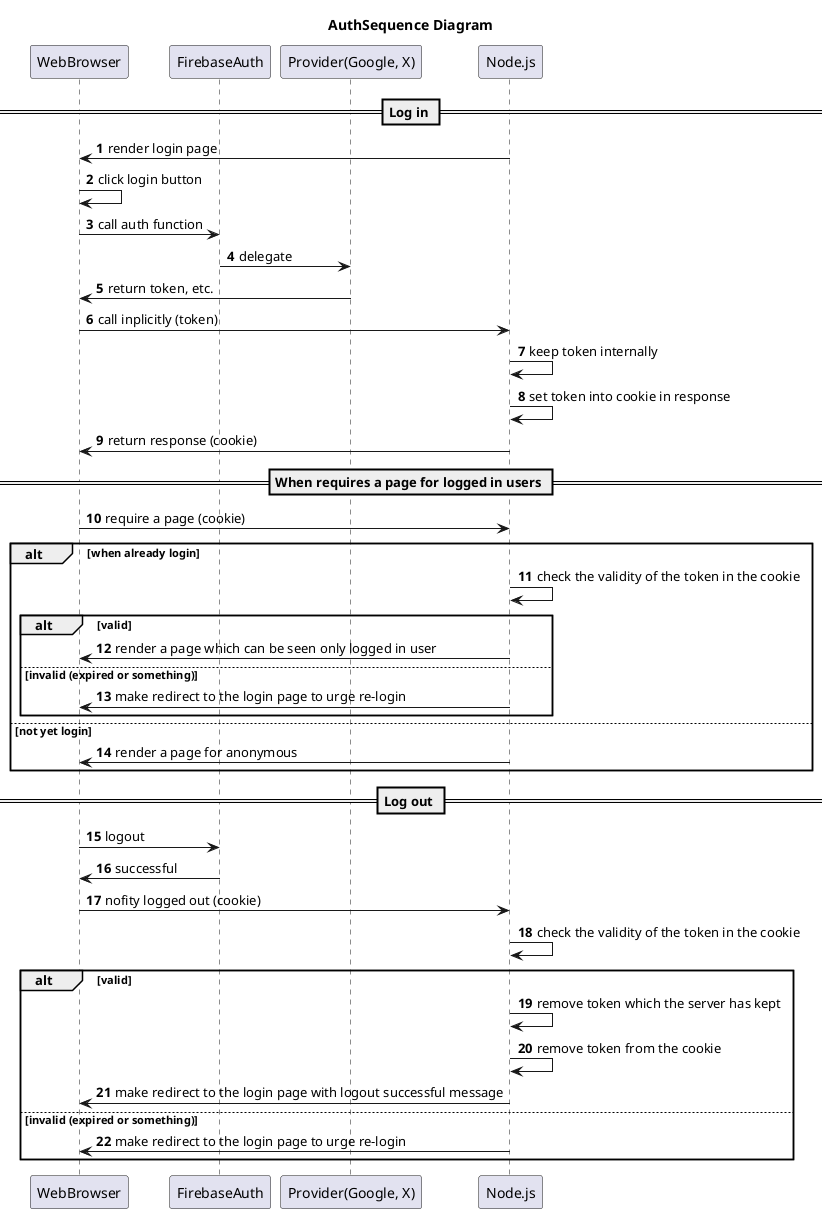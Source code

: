 @startuml AuthSequence Diagram
title AuthSequence Diagram
autonumber

participant WebBrowser as wb
participant FirebaseAuth as fa
participant "Provider(Google, X)" as pro
participant "Node.js" as node

== Log in ==

wb <- node : render login page
wb -> wb : click login button
wb -> fa : call auth function
fa -> pro : delegate
wb <- pro : return token, etc.
wb -> node : call inplicitly (token)
node -> node : keep token internally
node -> node : set token into cookie in response
wb <- node : return response (cookie)

== When requires a page for logged in users ==

wb -> node : require a page (cookie)
alt when already login
  node -> node : check the validity of the token in the cookie
  alt valid
    wb <- node : render a page which can be seen only logged in user
  else invalid (expired or something)
    wb <- node : make redirect to the login page to urge re-login
  end
else not yet login
  wb <- node : render a page for anonymous
end

== Log out ==

wb -> fa : logout
wb <- fa : successful
wb -> node : nofity logged out (cookie)
node -> node : check the validity of the token in the cookie
alt valid
  node -> node : remove token which the server has kept
  node -> node : remove token from the cookie
  wb <- node : make redirect to the login page with logout successful message
else invalid (expired or something)
  wb <- node : make redirect to the login page to urge re-login
end

@enduml